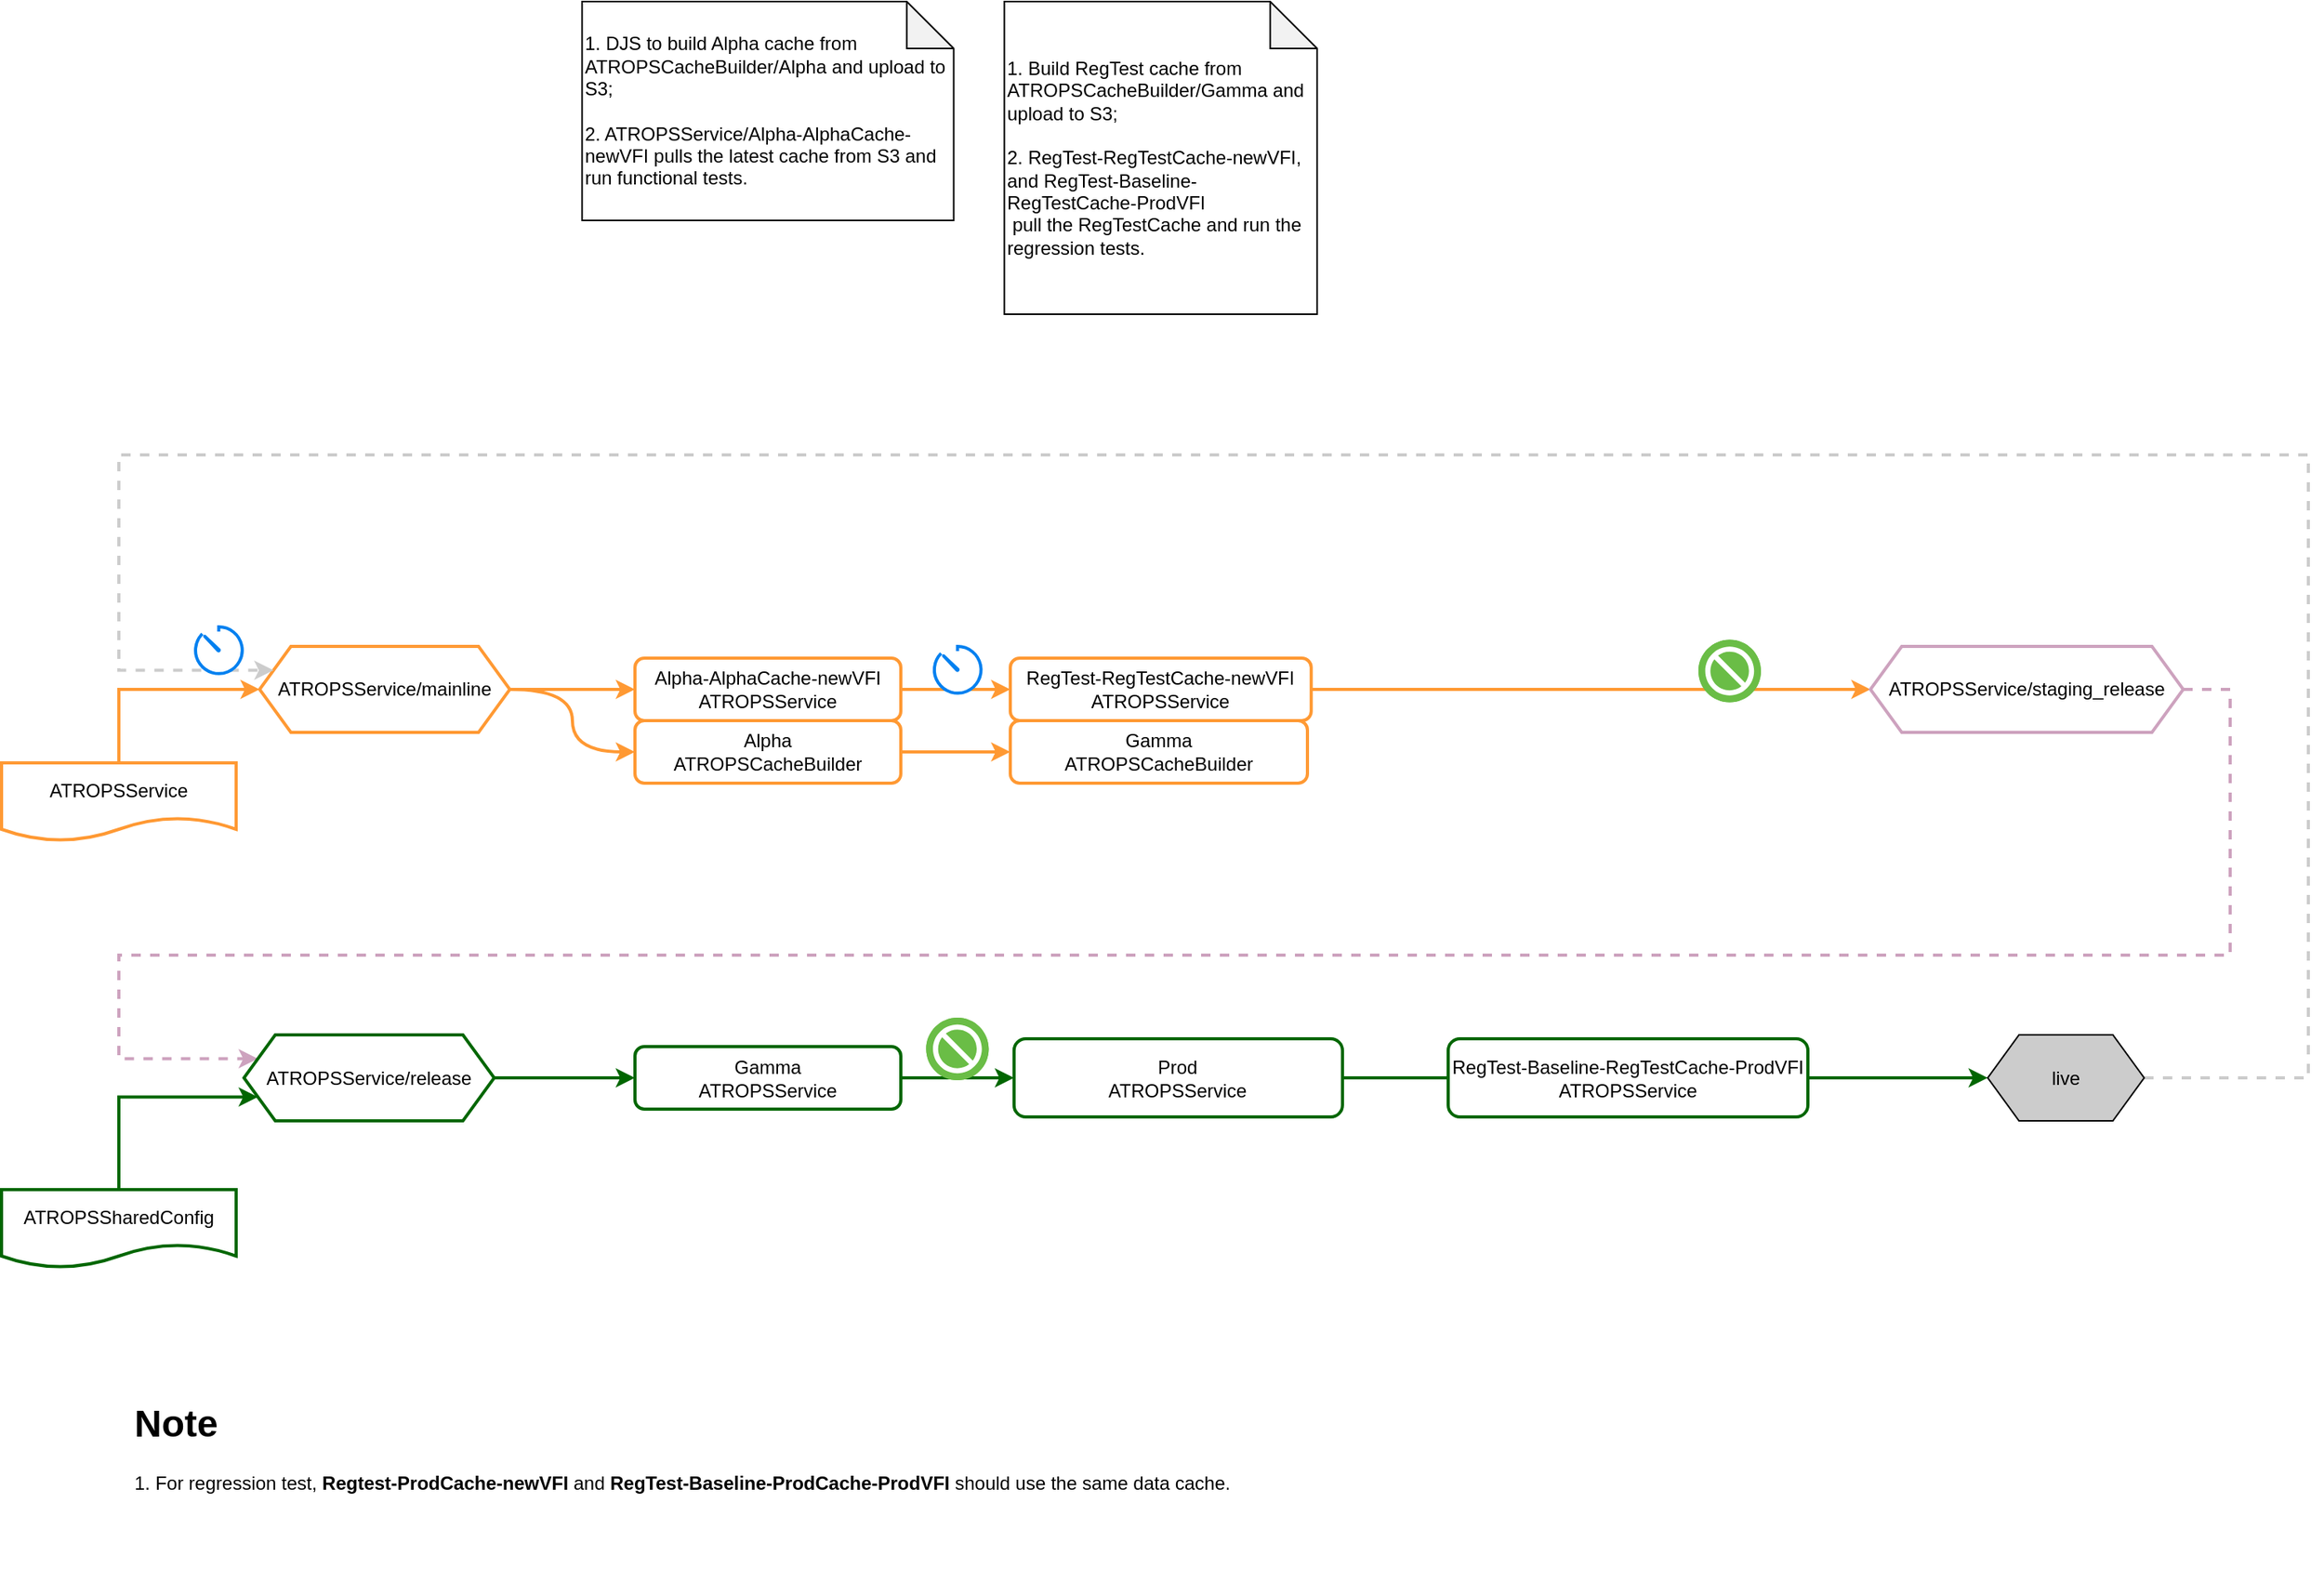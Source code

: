 <mxfile version="15.5.6" type="github">
  <diagram id="8ZNGOfB-LTewQiJ2Abxq" name="Page-1">
    <mxGraphModel dx="3483" dy="2133" grid="1" gridSize="10" guides="1" tooltips="1" connect="1" arrows="1" fold="1" page="1" pageScale="1" pageWidth="850" pageHeight="1100" math="0" shadow="0">
      <root>
        <mxCell id="0" />
        <mxCell id="1" parent="0" />
        <mxCell id="LHm-rxTjngVOpBgrASH2-4" style="edgeStyle=orthogonalEdgeStyle;rounded=0;orthogonalLoop=1;jettySize=auto;html=1;exitX=1;exitY=0.5;exitDx=0;exitDy=0;entryX=0;entryY=0.5;entryDx=0;entryDy=0;strokeColor=#FF9933;strokeWidth=2;" edge="1" parent="1" source="Hebz3siZc5bVMP110JqZ-2" target="Hebz3siZc5bVMP110JqZ-3">
          <mxGeometry relative="1" as="geometry" />
        </mxCell>
        <mxCell id="Hebz3siZc5bVMP110JqZ-2" value="Alpha-AlphaCache-newVFI&lt;br&gt;ATROPSService" style="rounded=1;whiteSpace=wrap;html=1;strokeColor=#FF9933;strokeWidth=2;" parent="1" vertex="1">
          <mxGeometry x="360" y="90" width="170" height="40" as="geometry" />
        </mxCell>
        <mxCell id="LHm-rxTjngVOpBgrASH2-73" style="edgeStyle=orthogonalEdgeStyle;curved=1;rounded=0;orthogonalLoop=1;jettySize=auto;html=1;exitX=1;exitY=0.5;exitDx=0;exitDy=0;entryX=0;entryY=0.5;entryDx=0;entryDy=0;strokeColor=#FF9933;strokeWidth=2;" edge="1" parent="1" source="Hebz3siZc5bVMP110JqZ-3" target="LHm-rxTjngVOpBgrASH2-16">
          <mxGeometry relative="1" as="geometry" />
        </mxCell>
        <mxCell id="Hebz3siZc5bVMP110JqZ-3" value="RegTest-&lt;span style=&quot;text-align: left&quot;&gt;RegTestCache&lt;/span&gt;-newVFI&lt;br&gt;ATROPSService" style="rounded=1;whiteSpace=wrap;html=1;strokeColor=#FF9933;strokeWidth=2;" parent="1" vertex="1">
          <mxGeometry x="600" y="90" width="192.4" height="40" as="geometry" />
        </mxCell>
        <mxCell id="LHm-rxTjngVOpBgrASH2-51" style="edgeStyle=orthogonalEdgeStyle;rounded=0;orthogonalLoop=1;jettySize=auto;html=1;exitX=0.5;exitY=0;exitDx=0;exitDy=0;entryX=0;entryY=0.75;entryDx=0;entryDy=0;strokeColor=#006600;strokeWidth=2;" edge="1" parent="1" source="Hebz3siZc5bVMP110JqZ-9" target="LHm-rxTjngVOpBgrASH2-17">
          <mxGeometry relative="1" as="geometry">
            <Array as="points">
              <mxPoint x="30" y="371" />
            </Array>
          </mxGeometry>
        </mxCell>
        <mxCell id="Hebz3siZc5bVMP110JqZ-9" value="ATROPSSharedConfig" style="shape=document;whiteSpace=wrap;html=1;boundedLbl=1;strokeColor=#006600;strokeWidth=2;" parent="1" vertex="1">
          <mxGeometry x="-45" y="430" width="150" height="50" as="geometry" />
        </mxCell>
        <mxCell id="LHm-rxTjngVOpBgrASH2-11" style="edgeStyle=orthogonalEdgeStyle;rounded=0;orthogonalLoop=1;jettySize=auto;html=1;exitX=1;exitY=0.5;exitDx=0;exitDy=0;entryX=0;entryY=0.5;entryDx=0;entryDy=0;strokeColor=#006600;strokeWidth=2;" edge="1" parent="1" source="LHm-rxTjngVOpBgrASH2-1" target="LHm-rxTjngVOpBgrASH2-2">
          <mxGeometry relative="1" as="geometry" />
        </mxCell>
        <mxCell id="LHm-rxTjngVOpBgrASH2-1" value="Gamma&lt;br&gt;ATROPSService" style="rounded=1;whiteSpace=wrap;html=1;strokeColor=#006600;strokeWidth=2;" vertex="1" parent="1">
          <mxGeometry x="360" y="338.5" width="170" height="40" as="geometry" />
        </mxCell>
        <mxCell id="LHm-rxTjngVOpBgrASH2-12" style="edgeStyle=orthogonalEdgeStyle;rounded=0;orthogonalLoop=1;jettySize=auto;html=1;exitX=1;exitY=0.5;exitDx=0;exitDy=0;entryX=0;entryY=0.5;entryDx=0;entryDy=0;strokeColor=#006600;strokeWidth=2;startArrow=none;" edge="1" parent="1" source="LHm-rxTjngVOpBgrASH2-71" target="LHm-rxTjngVOpBgrASH2-19">
          <mxGeometry relative="1" as="geometry">
            <mxPoint x="950" y="358.5" as="targetPoint" />
          </mxGeometry>
        </mxCell>
        <mxCell id="LHm-rxTjngVOpBgrASH2-2" value="Prod&lt;br&gt;ATROPSService" style="rounded=1;whiteSpace=wrap;html=1;strokeColor=#006600;strokeWidth=2;" vertex="1" parent="1">
          <mxGeometry x="602.4" y="333.5" width="210" height="50" as="geometry" />
        </mxCell>
        <mxCell id="LHm-rxTjngVOpBgrASH2-15" style="edgeStyle=orthogonalEdgeStyle;rounded=0;orthogonalLoop=1;jettySize=auto;html=1;exitX=1;exitY=0.5;exitDx=0;exitDy=0;entryX=0;entryY=0.5;entryDx=0;entryDy=0;strokeColor=#FF9933;strokeWidth=2;curved=1;" edge="1" parent="1" source="LHm-rxTjngVOpBgrASH2-14" target="Hebz3siZc5bVMP110JqZ-2">
          <mxGeometry relative="1" as="geometry" />
        </mxCell>
        <mxCell id="LHm-rxTjngVOpBgrASH2-66" style="edgeStyle=orthogonalEdgeStyle;rounded=0;orthogonalLoop=1;jettySize=auto;html=1;exitX=1;exitY=0.5;exitDx=0;exitDy=0;entryX=0;entryY=0.5;entryDx=0;entryDy=0;strokeColor=#FF9933;strokeWidth=2;curved=1;" edge="1" parent="1" source="LHm-rxTjngVOpBgrASH2-14" target="LHm-rxTjngVOpBgrASH2-63">
          <mxGeometry relative="1" as="geometry" />
        </mxCell>
        <mxCell id="LHm-rxTjngVOpBgrASH2-14" value="&lt;span&gt;ATROPSService/mainline&lt;/span&gt;" style="shape=hexagon;perimeter=hexagonPerimeter2;whiteSpace=wrap;html=1;fixedSize=1;strokeColor=#FF9933;strokeWidth=2;" vertex="1" parent="1">
          <mxGeometry x="120" y="82.5" width="160" height="55" as="geometry" />
        </mxCell>
        <mxCell id="LHm-rxTjngVOpBgrASH2-46" style="edgeStyle=orthogonalEdgeStyle;rounded=0;orthogonalLoop=1;jettySize=auto;html=1;exitX=1;exitY=0.5;exitDx=0;exitDy=0;entryX=0;entryY=0.25;entryDx=0;entryDy=0;strokeColor=#CDA2BE;strokeWidth=2;dashed=1;" edge="1" parent="1" source="LHm-rxTjngVOpBgrASH2-16" target="LHm-rxTjngVOpBgrASH2-17">
          <mxGeometry relative="1" as="geometry">
            <Array as="points">
              <mxPoint x="1380" y="110" />
              <mxPoint x="1380" y="280" />
              <mxPoint x="30" y="280" />
              <mxPoint x="30" y="346" />
            </Array>
          </mxGeometry>
        </mxCell>
        <mxCell id="LHm-rxTjngVOpBgrASH2-16" value="ATROPSService/staging_release" style="shape=hexagon;perimeter=hexagonPerimeter2;whiteSpace=wrap;html=1;fixedSize=1;strokeColor=#CDA2BE;strokeWidth=2;" vertex="1" parent="1">
          <mxGeometry x="1150" y="82.5" width="200" height="55" as="geometry" />
        </mxCell>
        <mxCell id="LHm-rxTjngVOpBgrASH2-36" style="edgeStyle=orthogonalEdgeStyle;rounded=0;orthogonalLoop=1;jettySize=auto;html=1;exitX=1;exitY=0.5;exitDx=0;exitDy=0;entryX=0;entryY=0.5;entryDx=0;entryDy=0;strokeColor=#006600;strokeWidth=2;" edge="1" parent="1" source="LHm-rxTjngVOpBgrASH2-17" target="LHm-rxTjngVOpBgrASH2-1">
          <mxGeometry relative="1" as="geometry" />
        </mxCell>
        <mxCell id="LHm-rxTjngVOpBgrASH2-17" value="ATROPSService/release" style="shape=hexagon;perimeter=hexagonPerimeter2;whiteSpace=wrap;html=1;fixedSize=1;strokeColor=#006600;strokeWidth=2;" vertex="1" parent="1">
          <mxGeometry x="110" y="331" width="160" height="55" as="geometry" />
        </mxCell>
        <mxCell id="LHm-rxTjngVOpBgrASH2-44" style="edgeStyle=orthogonalEdgeStyle;rounded=0;orthogonalLoop=1;jettySize=auto;html=1;exitX=1;exitY=0.5;exitDx=0;exitDy=0;entryX=0;entryY=0.25;entryDx=0;entryDy=0;strokeColor=#CCCCCC;strokeWidth=2;dashed=1;" edge="1" parent="1" source="LHm-rxTjngVOpBgrASH2-19" target="LHm-rxTjngVOpBgrASH2-14">
          <mxGeometry relative="1" as="geometry">
            <Array as="points">
              <mxPoint x="1430" y="359" />
              <mxPoint x="1430" y="-40" />
              <mxPoint x="30" y="-40" />
              <mxPoint x="30" y="98" />
            </Array>
          </mxGeometry>
        </mxCell>
        <mxCell id="LHm-rxTjngVOpBgrASH2-19" value="live" style="shape=hexagon;perimeter=hexagonPerimeter2;whiteSpace=wrap;html=1;fixedSize=1;fillColor=#CCCCCC;" vertex="1" parent="1">
          <mxGeometry x="1225" y="331" width="100" height="55" as="geometry" />
        </mxCell>
        <mxCell id="LHm-rxTjngVOpBgrASH2-32" value="&lt;h1&gt;Note&lt;/h1&gt;&lt;p&gt;1. For regression test, &lt;b&gt;Regtest-ProdCache-newVFI&lt;/b&gt; and &lt;b&gt;RegTest-Baseline-ProdCache-ProdVFI&lt;/b&gt; should use the same data cache.&lt;span&gt;&amp;nbsp;&lt;/span&gt;&lt;/p&gt;" style="text;html=1;strokeColor=none;fillColor=none;spacing=5;spacingTop=-20;whiteSpace=wrap;overflow=hidden;rounded=0;" vertex="1" parent="1">
          <mxGeometry x="35" y="560" width="780" height="120" as="geometry" />
        </mxCell>
        <mxCell id="LHm-rxTjngVOpBgrASH2-45" style="edgeStyle=orthogonalEdgeStyle;rounded=0;orthogonalLoop=1;jettySize=auto;html=1;exitX=0.5;exitY=0;exitDx=0;exitDy=0;entryX=0;entryY=0.5;entryDx=0;entryDy=0;strokeColor=#FF9933;strokeWidth=2;" edge="1" parent="1" source="LHm-rxTjngVOpBgrASH2-40" target="LHm-rxTjngVOpBgrASH2-14">
          <mxGeometry relative="1" as="geometry">
            <Array as="points">
              <mxPoint x="30" y="160" />
              <mxPoint x="30" y="110" />
            </Array>
          </mxGeometry>
        </mxCell>
        <mxCell id="LHm-rxTjngVOpBgrASH2-40" value="ATROPSService" style="shape=document;whiteSpace=wrap;html=1;boundedLbl=1;strokeColor=#FF9933;strokeWidth=2;" vertex="1" parent="1">
          <mxGeometry x="-45" y="157" width="150" height="50" as="geometry" />
        </mxCell>
        <mxCell id="LHm-rxTjngVOpBgrASH2-52" value="" style="html=1;verticalLabelPosition=bottom;align=center;labelBackgroundColor=#ffffff;verticalAlign=top;strokeWidth=2;strokeColor=#0080F0;shadow=0;dashed=0;shape=mxgraph.ios7.icons.gauge;" vertex="1" parent="1">
          <mxGeometry x="77.6" y="70" width="32.4" height="31.5" as="geometry" />
        </mxCell>
        <mxCell id="LHm-rxTjngVOpBgrASH2-69" style="edgeStyle=orthogonalEdgeStyle;curved=1;rounded=0;orthogonalLoop=1;jettySize=auto;html=1;exitX=1;exitY=0.5;exitDx=0;exitDy=0;entryX=0;entryY=0.5;entryDx=0;entryDy=0;strokeColor=#FF9933;strokeWidth=2;" edge="1" parent="1" source="LHm-rxTjngVOpBgrASH2-63" target="LHm-rxTjngVOpBgrASH2-68">
          <mxGeometry relative="1" as="geometry" />
        </mxCell>
        <mxCell id="LHm-rxTjngVOpBgrASH2-63" value="Alpha&lt;br&gt;ATROPSCacheBuilder" style="rounded=1;whiteSpace=wrap;html=1;strokeColor=#FF9933;strokeWidth=2;" vertex="1" parent="1">
          <mxGeometry x="360" y="130" width="170" height="40" as="geometry" />
        </mxCell>
        <mxCell id="LHm-rxTjngVOpBgrASH2-65" value="1. DJS to build Alpha cache from ATROPSCacheBuilder/Alpha and upload to S3;&lt;br&gt;&lt;br&gt;2. ATROPSService/Alpha-AlphaCache-newVFI pulls the latest cache from S3 and run functional tests." style="shape=note;whiteSpace=wrap;html=1;backgroundOutline=1;darkOpacity=0.05;strokeColor=#000000;strokeWidth=1;fillColor=#FFFFFF;align=left;" vertex="1" parent="1">
          <mxGeometry x="326.2" y="-330" width="237.6" height="140" as="geometry" />
        </mxCell>
        <mxCell id="LHm-rxTjngVOpBgrASH2-67" value="1. Build RegTest cache from ATROPSCacheBuilder/Gamma and upload to S3;&lt;br&gt;&lt;br&gt;2. RegTest-RegTestCache-newVFI, and&amp;nbsp;&lt;span style=&quot;text-align: center&quot;&gt;RegTest-Baseline-&lt;/span&gt;RegTestCache&lt;span style=&quot;text-align: center&quot;&gt;-ProdVFI&lt;/span&gt;&lt;br style=&quot;text-align: center&quot;&gt;&amp;nbsp;pull the RegTestCache and run the regression tests." style="shape=note;whiteSpace=wrap;html=1;backgroundOutline=1;darkOpacity=0.05;strokeColor=#000000;strokeWidth=1;fillColor=#FFFFFF;align=left;" vertex="1" parent="1">
          <mxGeometry x="596.2" y="-330" width="200" height="200" as="geometry" />
        </mxCell>
        <mxCell id="LHm-rxTjngVOpBgrASH2-68" value="Gamma&lt;br&gt;ATROPSCacheBuilder" style="rounded=1;whiteSpace=wrap;html=1;strokeColor=#FF9933;strokeWidth=2;" vertex="1" parent="1">
          <mxGeometry x="600" y="130" width="190" height="40" as="geometry" />
        </mxCell>
        <mxCell id="LHm-rxTjngVOpBgrASH2-71" value="RegTest-Baseline-&lt;span style=&quot;text-align: left&quot;&gt;RegTestCache&lt;/span&gt;-ProdVFI&lt;br&gt;ATROPSService" style="rounded=1;whiteSpace=wrap;html=1;strokeColor=#006600;strokeWidth=2;" vertex="1" parent="1">
          <mxGeometry x="880" y="333.5" width="230" height="50" as="geometry" />
        </mxCell>
        <mxCell id="LHm-rxTjngVOpBgrASH2-72" value="" style="edgeStyle=orthogonalEdgeStyle;rounded=0;orthogonalLoop=1;jettySize=auto;html=1;exitX=1;exitY=0.5;exitDx=0;exitDy=0;entryX=0;entryY=0.5;entryDx=0;entryDy=0;strokeColor=#006600;strokeWidth=2;endArrow=none;" edge="1" parent="1" source="LHm-rxTjngVOpBgrASH2-2" target="LHm-rxTjngVOpBgrASH2-71">
          <mxGeometry relative="1" as="geometry">
            <mxPoint x="812.4" y="358.5" as="sourcePoint" />
            <mxPoint x="1225" y="358.5" as="targetPoint" />
          </mxGeometry>
        </mxCell>
        <mxCell id="LHm-rxTjngVOpBgrASH2-74" value="" style="html=1;verticalLabelPosition=bottom;align=center;labelBackgroundColor=#ffffff;verticalAlign=top;strokeWidth=2;strokeColor=#0080F0;shadow=0;dashed=0;shape=mxgraph.ios7.icons.gauge;" vertex="1" parent="1">
          <mxGeometry x="550" y="82.5" width="32.4" height="31.5" as="geometry" />
        </mxCell>
        <mxCell id="LHm-rxTjngVOpBgrASH2-75" value="" style="fillColor=#6ABD46;verticalLabelPosition=bottom;sketch=0;html=1;strokeColor=#ffffff;verticalAlign=top;align=center;points=[[0.145,0.145,0],[0.5,0,0],[0.855,0.145,0],[1,0.5,0],[0.855,0.855,0],[0.5,1,0],[0.145,0.855,0],[0,0.5,0]];pointerEvents=1;shape=mxgraph.cisco_safe.compositeIcon;bgIcon=ellipse;resIcon=mxgraph.cisco_safe.capability.block;" vertex="1" parent="1">
          <mxGeometry x="1040" y="78.25" width="40" height="40" as="geometry" />
        </mxCell>
        <mxCell id="LHm-rxTjngVOpBgrASH2-76" value="" style="fillColor=#6ABD46;verticalLabelPosition=bottom;sketch=0;html=1;strokeColor=#ffffff;verticalAlign=top;align=center;points=[[0.145,0.145,0],[0.5,0,0],[0.855,0.145,0],[1,0.5,0],[0.855,0.855,0],[0.5,1,0],[0.145,0.855,0],[0,0.5,0]];pointerEvents=1;shape=mxgraph.cisco_safe.compositeIcon;bgIcon=ellipse;resIcon=mxgraph.cisco_safe.capability.block;" vertex="1" parent="1">
          <mxGeometry x="546.2" y="320" width="40" height="40" as="geometry" />
        </mxCell>
      </root>
    </mxGraphModel>
  </diagram>
</mxfile>
